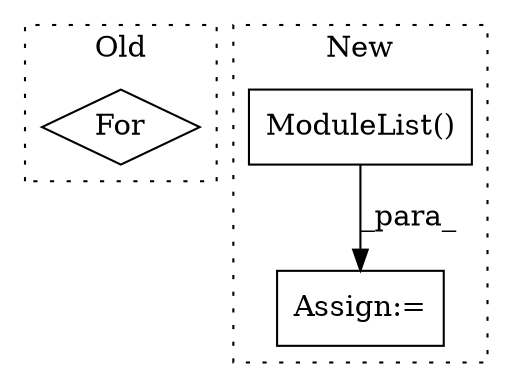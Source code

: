 digraph G {
subgraph cluster0 {
1 [label="For" a="107" s="4193,4234" l="4,18" shape="diamond"];
label = "Old";
style="dotted";
}
subgraph cluster1 {
2 [label="ModuleList()" a="75" s="5699" l="15" shape="box"];
3 [label="Assign:=" a="68" s="6165" l="3" shape="box"];
label = "New";
style="dotted";
}
2 -> 3 [label="_para_"];
}